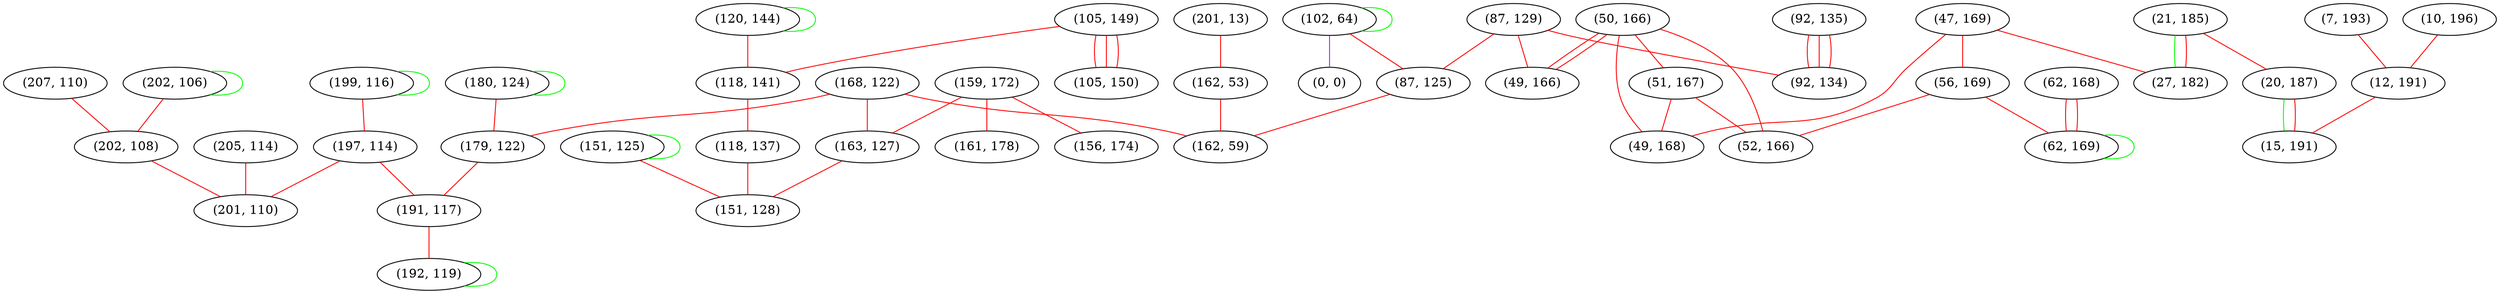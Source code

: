 graph "" {
"(199, 116)";
"(21, 185)";
"(10, 196)";
"(7, 193)";
"(105, 149)";
"(197, 114)";
"(102, 64)";
"(159, 172)";
"(50, 166)";
"(205, 114)";
"(87, 129)";
"(92, 135)";
"(168, 122)";
"(201, 13)";
"(51, 167)";
"(162, 53)";
"(151, 125)";
"(161, 178)";
"(163, 127)";
"(12, 191)";
"(180, 124)";
"(202, 106)";
"(156, 174)";
"(47, 169)";
"(207, 110)";
"(27, 182)";
"(49, 168)";
"(0, 0)";
"(179, 122)";
"(120, 144)";
"(62, 168)";
"(202, 108)";
"(201, 110)";
"(191, 117)";
"(20, 187)";
"(56, 169)";
"(192, 119)";
"(49, 166)";
"(118, 141)";
"(62, 169)";
"(87, 125)";
"(105, 150)";
"(15, 191)";
"(118, 137)";
"(151, 128)";
"(52, 166)";
"(162, 59)";
"(92, 134)";
"(199, 116)" -- "(199, 116)"  [color=green, key=0, weight=2];
"(199, 116)" -- "(197, 114)"  [color=red, key=0, weight=1];
"(21, 185)" -- "(27, 182)"  [color=green, key=0, weight=2];
"(21, 185)" -- "(27, 182)"  [color=red, key=1, weight=1];
"(21, 185)" -- "(20, 187)"  [color=red, key=0, weight=1];
"(10, 196)" -- "(12, 191)"  [color=red, key=0, weight=1];
"(7, 193)" -- "(12, 191)"  [color=red, key=0, weight=1];
"(105, 149)" -- "(105, 150)"  [color=red, key=0, weight=1];
"(105, 149)" -- "(105, 150)"  [color=red, key=1, weight=1];
"(105, 149)" -- "(105, 150)"  [color=red, key=2, weight=1];
"(105, 149)" -- "(118, 141)"  [color=red, key=0, weight=1];
"(197, 114)" -- "(191, 117)"  [color=red, key=0, weight=1];
"(197, 114)" -- "(201, 110)"  [color=red, key=0, weight=1];
"(102, 64)" -- "(87, 125)"  [color=red, key=0, weight=1];
"(102, 64)" -- "(102, 64)"  [color=green, key=0, weight=2];
"(102, 64)" -- "(0, 0)"  [color=purple, key=0, weight=4];
"(159, 172)" -- "(161, 178)"  [color=red, key=0, weight=1];
"(159, 172)" -- "(163, 127)"  [color=red, key=0, weight=1];
"(159, 172)" -- "(156, 174)"  [color=red, key=0, weight=1];
"(50, 166)" -- "(51, 167)"  [color=red, key=0, weight=1];
"(50, 166)" -- "(49, 168)"  [color=red, key=0, weight=1];
"(50, 166)" -- "(49, 166)"  [color=red, key=0, weight=1];
"(50, 166)" -- "(49, 166)"  [color=red, key=1, weight=1];
"(50, 166)" -- "(52, 166)"  [color=red, key=0, weight=1];
"(205, 114)" -- "(201, 110)"  [color=red, key=0, weight=1];
"(87, 129)" -- "(87, 125)"  [color=red, key=0, weight=1];
"(87, 129)" -- "(49, 166)"  [color=red, key=0, weight=1];
"(87, 129)" -- "(92, 134)"  [color=red, key=0, weight=1];
"(92, 135)" -- "(92, 134)"  [color=red, key=0, weight=1];
"(92, 135)" -- "(92, 134)"  [color=red, key=1, weight=1];
"(92, 135)" -- "(92, 134)"  [color=red, key=2, weight=1];
"(168, 122)" -- "(163, 127)"  [color=red, key=0, weight=1];
"(168, 122)" -- "(179, 122)"  [color=red, key=0, weight=1];
"(168, 122)" -- "(162, 59)"  [color=red, key=0, weight=1];
"(201, 13)" -- "(162, 53)"  [color=red, key=0, weight=1];
"(51, 167)" -- "(49, 168)"  [color=red, key=0, weight=1];
"(51, 167)" -- "(52, 166)"  [color=red, key=0, weight=1];
"(162, 53)" -- "(162, 59)"  [color=red, key=0, weight=1];
"(151, 125)" -- "(151, 125)"  [color=green, key=0, weight=2];
"(151, 125)" -- "(151, 128)"  [color=red, key=0, weight=1];
"(163, 127)" -- "(151, 128)"  [color=red, key=0, weight=1];
"(12, 191)" -- "(15, 191)"  [color=red, key=0, weight=1];
"(180, 124)" -- "(179, 122)"  [color=red, key=0, weight=1];
"(180, 124)" -- "(180, 124)"  [color=green, key=0, weight=2];
"(202, 106)" -- "(202, 108)"  [color=red, key=0, weight=1];
"(202, 106)" -- "(202, 106)"  [color=green, key=0, weight=2];
"(47, 169)" -- "(56, 169)"  [color=red, key=0, weight=1];
"(47, 169)" -- "(49, 168)"  [color=red, key=0, weight=1];
"(47, 169)" -- "(27, 182)"  [color=red, key=0, weight=1];
"(207, 110)" -- "(202, 108)"  [color=red, key=0, weight=1];
"(179, 122)" -- "(191, 117)"  [color=red, key=0, weight=1];
"(120, 144)" -- "(120, 144)"  [color=green, key=0, weight=2];
"(120, 144)" -- "(118, 141)"  [color=red, key=0, weight=1];
"(62, 168)" -- "(62, 169)"  [color=red, key=0, weight=1];
"(62, 168)" -- "(62, 169)"  [color=red, key=1, weight=1];
"(202, 108)" -- "(201, 110)"  [color=red, key=0, weight=1];
"(191, 117)" -- "(192, 119)"  [color=red, key=0, weight=1];
"(20, 187)" -- "(15, 191)"  [color=green, key=0, weight=2];
"(20, 187)" -- "(15, 191)"  [color=red, key=1, weight=1];
"(56, 169)" -- "(62, 169)"  [color=red, key=0, weight=1];
"(56, 169)" -- "(52, 166)"  [color=red, key=0, weight=1];
"(192, 119)" -- "(192, 119)"  [color=green, key=0, weight=2];
"(118, 141)" -- "(118, 137)"  [color=red, key=0, weight=1];
"(62, 169)" -- "(62, 169)"  [color=green, key=0, weight=2];
"(87, 125)" -- "(162, 59)"  [color=red, key=0, weight=1];
"(118, 137)" -- "(151, 128)"  [color=red, key=0, weight=1];
}

